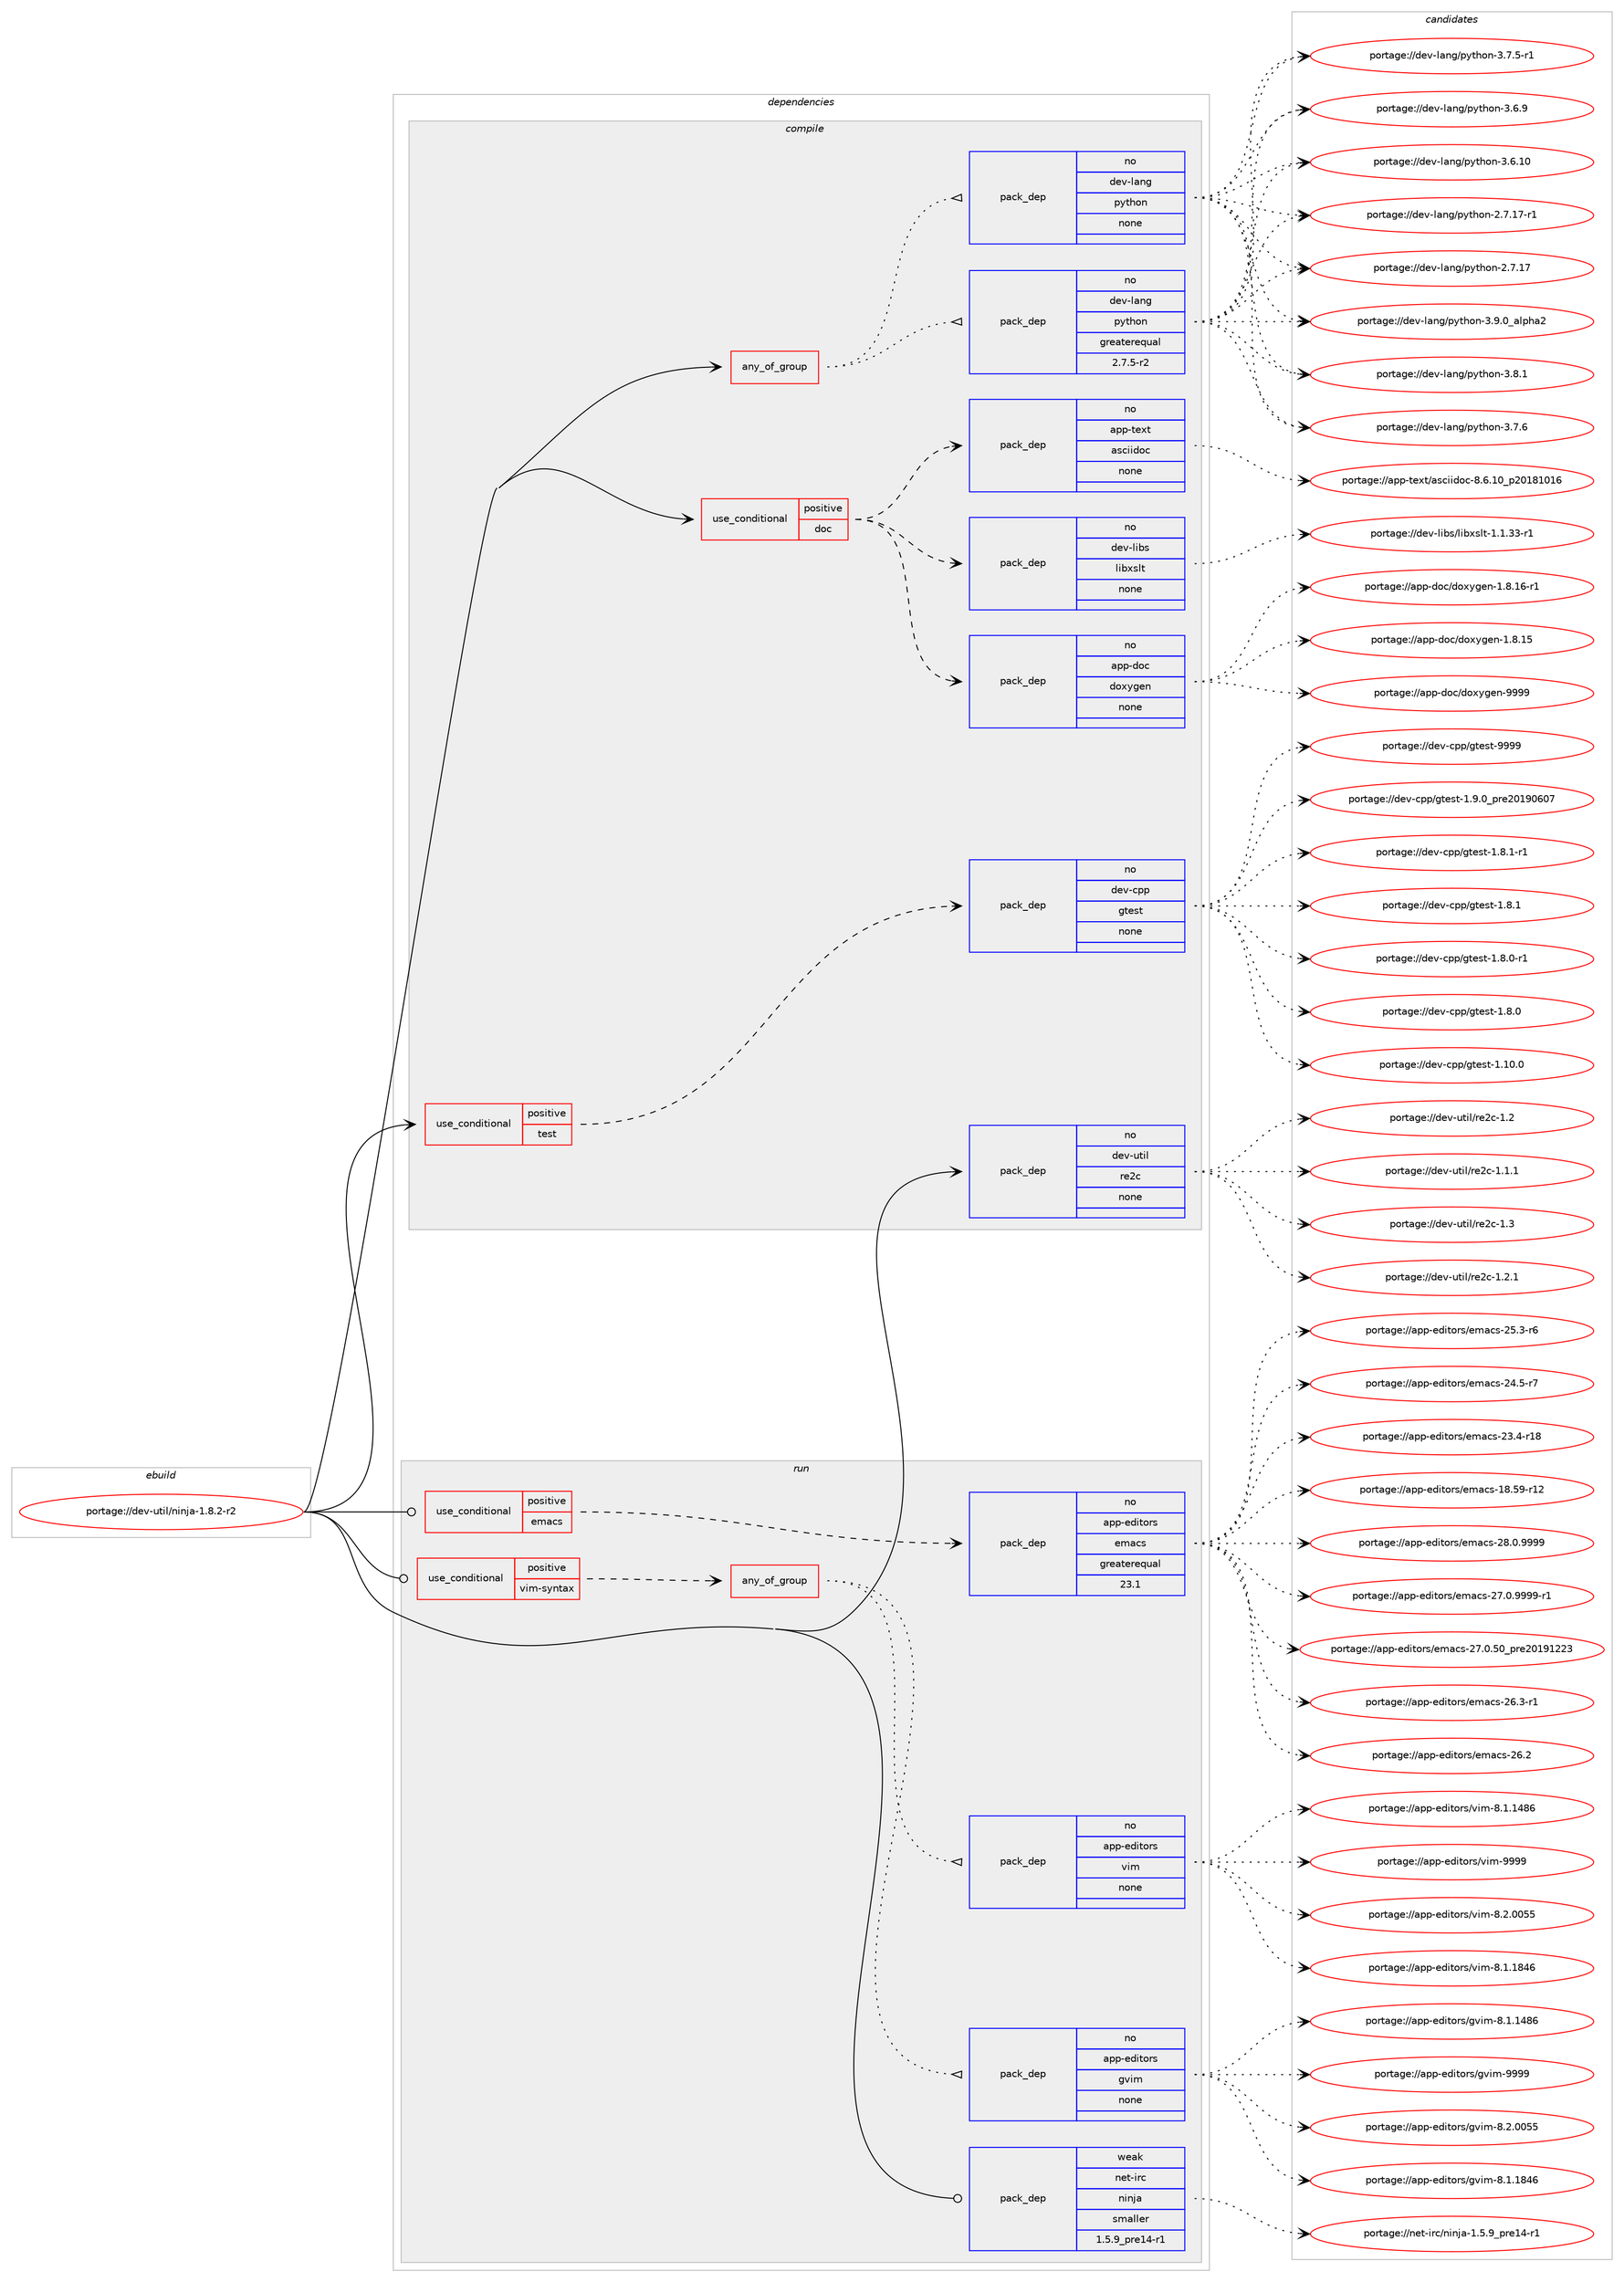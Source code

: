 digraph prolog {

# *************
# Graph options
# *************

newrank=true;
concentrate=true;
compound=true;
graph [rankdir=LR,fontname=Helvetica,fontsize=10,ranksep=1.5];#, ranksep=2.5, nodesep=0.2];
edge  [arrowhead=vee];
node  [fontname=Helvetica,fontsize=10];

# **********
# The ebuild
# **********

subgraph cluster_leftcol {
color=gray;
rank=same;
label=<<i>ebuild</i>>;
id [label="portage://dev-util/ninja-1.8.2-r2", color=red, width=4, href="../dev-util/ninja-1.8.2-r2.svg"];
}

# ****************
# The dependencies
# ****************

subgraph cluster_midcol {
color=gray;
label=<<i>dependencies</i>>;
subgraph cluster_compile {
fillcolor="#eeeeee";
style=filled;
label=<<i>compile</i>>;
subgraph any4395 {
dependency299293 [label=<<TABLE BORDER="0" CELLBORDER="1" CELLSPACING="0" CELLPADDING="4"><TR><TD CELLPADDING="10">any_of_group</TD></TR></TABLE>>, shape=none, color=red];subgraph pack232600 {
dependency299294 [label=<<TABLE BORDER="0" CELLBORDER="1" CELLSPACING="0" CELLPADDING="4" WIDTH="220"><TR><TD ROWSPAN="6" CELLPADDING="30">pack_dep</TD></TR><TR><TD WIDTH="110">no</TD></TR><TR><TD>dev-lang</TD></TR><TR><TD>python</TD></TR><TR><TD>none</TD></TR><TR><TD></TD></TR></TABLE>>, shape=none, color=blue];
}
dependency299293:e -> dependency299294:w [weight=20,style="dotted",arrowhead="oinv"];
subgraph pack232601 {
dependency299295 [label=<<TABLE BORDER="0" CELLBORDER="1" CELLSPACING="0" CELLPADDING="4" WIDTH="220"><TR><TD ROWSPAN="6" CELLPADDING="30">pack_dep</TD></TR><TR><TD WIDTH="110">no</TD></TR><TR><TD>dev-lang</TD></TR><TR><TD>python</TD></TR><TR><TD>greaterequal</TD></TR><TR><TD>2.7.5-r2</TD></TR></TABLE>>, shape=none, color=blue];
}
dependency299293:e -> dependency299295:w [weight=20,style="dotted",arrowhead="oinv"];
}
id:e -> dependency299293:w [weight=20,style="solid",arrowhead="vee"];
subgraph cond62095 {
dependency299296 [label=<<TABLE BORDER="0" CELLBORDER="1" CELLSPACING="0" CELLPADDING="4"><TR><TD ROWSPAN="3" CELLPADDING="10">use_conditional</TD></TR><TR><TD>positive</TD></TR><TR><TD>doc</TD></TR></TABLE>>, shape=none, color=red];
subgraph pack232602 {
dependency299297 [label=<<TABLE BORDER="0" CELLBORDER="1" CELLSPACING="0" CELLPADDING="4" WIDTH="220"><TR><TD ROWSPAN="6" CELLPADDING="30">pack_dep</TD></TR><TR><TD WIDTH="110">no</TD></TR><TR><TD>app-text</TD></TR><TR><TD>asciidoc</TD></TR><TR><TD>none</TD></TR><TR><TD></TD></TR></TABLE>>, shape=none, color=blue];
}
dependency299296:e -> dependency299297:w [weight=20,style="dashed",arrowhead="vee"];
subgraph pack232603 {
dependency299298 [label=<<TABLE BORDER="0" CELLBORDER="1" CELLSPACING="0" CELLPADDING="4" WIDTH="220"><TR><TD ROWSPAN="6" CELLPADDING="30">pack_dep</TD></TR><TR><TD WIDTH="110">no</TD></TR><TR><TD>app-doc</TD></TR><TR><TD>doxygen</TD></TR><TR><TD>none</TD></TR><TR><TD></TD></TR></TABLE>>, shape=none, color=blue];
}
dependency299296:e -> dependency299298:w [weight=20,style="dashed",arrowhead="vee"];
subgraph pack232604 {
dependency299299 [label=<<TABLE BORDER="0" CELLBORDER="1" CELLSPACING="0" CELLPADDING="4" WIDTH="220"><TR><TD ROWSPAN="6" CELLPADDING="30">pack_dep</TD></TR><TR><TD WIDTH="110">no</TD></TR><TR><TD>dev-libs</TD></TR><TR><TD>libxslt</TD></TR><TR><TD>none</TD></TR><TR><TD></TD></TR></TABLE>>, shape=none, color=blue];
}
dependency299296:e -> dependency299299:w [weight=20,style="dashed",arrowhead="vee"];
}
id:e -> dependency299296:w [weight=20,style="solid",arrowhead="vee"];
subgraph cond62096 {
dependency299300 [label=<<TABLE BORDER="0" CELLBORDER="1" CELLSPACING="0" CELLPADDING="4"><TR><TD ROWSPAN="3" CELLPADDING="10">use_conditional</TD></TR><TR><TD>positive</TD></TR><TR><TD>test</TD></TR></TABLE>>, shape=none, color=red];
subgraph pack232605 {
dependency299301 [label=<<TABLE BORDER="0" CELLBORDER="1" CELLSPACING="0" CELLPADDING="4" WIDTH="220"><TR><TD ROWSPAN="6" CELLPADDING="30">pack_dep</TD></TR><TR><TD WIDTH="110">no</TD></TR><TR><TD>dev-cpp</TD></TR><TR><TD>gtest</TD></TR><TR><TD>none</TD></TR><TR><TD></TD></TR></TABLE>>, shape=none, color=blue];
}
dependency299300:e -> dependency299301:w [weight=20,style="dashed",arrowhead="vee"];
}
id:e -> dependency299300:w [weight=20,style="solid",arrowhead="vee"];
subgraph pack232606 {
dependency299302 [label=<<TABLE BORDER="0" CELLBORDER="1" CELLSPACING="0" CELLPADDING="4" WIDTH="220"><TR><TD ROWSPAN="6" CELLPADDING="30">pack_dep</TD></TR><TR><TD WIDTH="110">no</TD></TR><TR><TD>dev-util</TD></TR><TR><TD>re2c</TD></TR><TR><TD>none</TD></TR><TR><TD></TD></TR></TABLE>>, shape=none, color=blue];
}
id:e -> dependency299302:w [weight=20,style="solid",arrowhead="vee"];
}
subgraph cluster_compileandrun {
fillcolor="#eeeeee";
style=filled;
label=<<i>compile and run</i>>;
}
subgraph cluster_run {
fillcolor="#eeeeee";
style=filled;
label=<<i>run</i>>;
subgraph cond62097 {
dependency299303 [label=<<TABLE BORDER="0" CELLBORDER="1" CELLSPACING="0" CELLPADDING="4"><TR><TD ROWSPAN="3" CELLPADDING="10">use_conditional</TD></TR><TR><TD>positive</TD></TR><TR><TD>emacs</TD></TR></TABLE>>, shape=none, color=red];
subgraph pack232607 {
dependency299304 [label=<<TABLE BORDER="0" CELLBORDER="1" CELLSPACING="0" CELLPADDING="4" WIDTH="220"><TR><TD ROWSPAN="6" CELLPADDING="30">pack_dep</TD></TR><TR><TD WIDTH="110">no</TD></TR><TR><TD>app-editors</TD></TR><TR><TD>emacs</TD></TR><TR><TD>greaterequal</TD></TR><TR><TD>23.1</TD></TR></TABLE>>, shape=none, color=blue];
}
dependency299303:e -> dependency299304:w [weight=20,style="dashed",arrowhead="vee"];
}
id:e -> dependency299303:w [weight=20,style="solid",arrowhead="odot"];
subgraph cond62098 {
dependency299305 [label=<<TABLE BORDER="0" CELLBORDER="1" CELLSPACING="0" CELLPADDING="4"><TR><TD ROWSPAN="3" CELLPADDING="10">use_conditional</TD></TR><TR><TD>positive</TD></TR><TR><TD>vim-syntax</TD></TR></TABLE>>, shape=none, color=red];
subgraph any4396 {
dependency299306 [label=<<TABLE BORDER="0" CELLBORDER="1" CELLSPACING="0" CELLPADDING="4"><TR><TD CELLPADDING="10">any_of_group</TD></TR></TABLE>>, shape=none, color=red];subgraph pack232608 {
dependency299307 [label=<<TABLE BORDER="0" CELLBORDER="1" CELLSPACING="0" CELLPADDING="4" WIDTH="220"><TR><TD ROWSPAN="6" CELLPADDING="30">pack_dep</TD></TR><TR><TD WIDTH="110">no</TD></TR><TR><TD>app-editors</TD></TR><TR><TD>vim</TD></TR><TR><TD>none</TD></TR><TR><TD></TD></TR></TABLE>>, shape=none, color=blue];
}
dependency299306:e -> dependency299307:w [weight=20,style="dotted",arrowhead="oinv"];
subgraph pack232609 {
dependency299308 [label=<<TABLE BORDER="0" CELLBORDER="1" CELLSPACING="0" CELLPADDING="4" WIDTH="220"><TR><TD ROWSPAN="6" CELLPADDING="30">pack_dep</TD></TR><TR><TD WIDTH="110">no</TD></TR><TR><TD>app-editors</TD></TR><TR><TD>gvim</TD></TR><TR><TD>none</TD></TR><TR><TD></TD></TR></TABLE>>, shape=none, color=blue];
}
dependency299306:e -> dependency299308:w [weight=20,style="dotted",arrowhead="oinv"];
}
dependency299305:e -> dependency299306:w [weight=20,style="dashed",arrowhead="vee"];
}
id:e -> dependency299305:w [weight=20,style="solid",arrowhead="odot"];
subgraph pack232610 {
dependency299309 [label=<<TABLE BORDER="0" CELLBORDER="1" CELLSPACING="0" CELLPADDING="4" WIDTH="220"><TR><TD ROWSPAN="6" CELLPADDING="30">pack_dep</TD></TR><TR><TD WIDTH="110">weak</TD></TR><TR><TD>net-irc</TD></TR><TR><TD>ninja</TD></TR><TR><TD>smaller</TD></TR><TR><TD>1.5.9_pre14-r1</TD></TR></TABLE>>, shape=none, color=blue];
}
id:e -> dependency299309:w [weight=20,style="solid",arrowhead="odot"];
}
}

# **************
# The candidates
# **************

subgraph cluster_choices {
rank=same;
color=gray;
label=<<i>candidates</i>>;

subgraph choice232600 {
color=black;
nodesep=1;
choice10010111845108971101034711212111610411111045514657464895971081121049750 [label="portage://dev-lang/python-3.9.0_alpha2", color=red, width=4,href="../dev-lang/python-3.9.0_alpha2.svg"];
choice100101118451089711010347112121116104111110455146564649 [label="portage://dev-lang/python-3.8.1", color=red, width=4,href="../dev-lang/python-3.8.1.svg"];
choice100101118451089711010347112121116104111110455146554654 [label="portage://dev-lang/python-3.7.6", color=red, width=4,href="../dev-lang/python-3.7.6.svg"];
choice1001011184510897110103471121211161041111104551465546534511449 [label="portage://dev-lang/python-3.7.5-r1", color=red, width=4,href="../dev-lang/python-3.7.5-r1.svg"];
choice100101118451089711010347112121116104111110455146544657 [label="portage://dev-lang/python-3.6.9", color=red, width=4,href="../dev-lang/python-3.6.9.svg"];
choice10010111845108971101034711212111610411111045514654464948 [label="portage://dev-lang/python-3.6.10", color=red, width=4,href="../dev-lang/python-3.6.10.svg"];
choice100101118451089711010347112121116104111110455046554649554511449 [label="portage://dev-lang/python-2.7.17-r1", color=red, width=4,href="../dev-lang/python-2.7.17-r1.svg"];
choice10010111845108971101034711212111610411111045504655464955 [label="portage://dev-lang/python-2.7.17", color=red, width=4,href="../dev-lang/python-2.7.17.svg"];
dependency299294:e -> choice10010111845108971101034711212111610411111045514657464895971081121049750:w [style=dotted,weight="100"];
dependency299294:e -> choice100101118451089711010347112121116104111110455146564649:w [style=dotted,weight="100"];
dependency299294:e -> choice100101118451089711010347112121116104111110455146554654:w [style=dotted,weight="100"];
dependency299294:e -> choice1001011184510897110103471121211161041111104551465546534511449:w [style=dotted,weight="100"];
dependency299294:e -> choice100101118451089711010347112121116104111110455146544657:w [style=dotted,weight="100"];
dependency299294:e -> choice10010111845108971101034711212111610411111045514654464948:w [style=dotted,weight="100"];
dependency299294:e -> choice100101118451089711010347112121116104111110455046554649554511449:w [style=dotted,weight="100"];
dependency299294:e -> choice10010111845108971101034711212111610411111045504655464955:w [style=dotted,weight="100"];
}
subgraph choice232601 {
color=black;
nodesep=1;
choice10010111845108971101034711212111610411111045514657464895971081121049750 [label="portage://dev-lang/python-3.9.0_alpha2", color=red, width=4,href="../dev-lang/python-3.9.0_alpha2.svg"];
choice100101118451089711010347112121116104111110455146564649 [label="portage://dev-lang/python-3.8.1", color=red, width=4,href="../dev-lang/python-3.8.1.svg"];
choice100101118451089711010347112121116104111110455146554654 [label="portage://dev-lang/python-3.7.6", color=red, width=4,href="../dev-lang/python-3.7.6.svg"];
choice1001011184510897110103471121211161041111104551465546534511449 [label="portage://dev-lang/python-3.7.5-r1", color=red, width=4,href="../dev-lang/python-3.7.5-r1.svg"];
choice100101118451089711010347112121116104111110455146544657 [label="portage://dev-lang/python-3.6.9", color=red, width=4,href="../dev-lang/python-3.6.9.svg"];
choice10010111845108971101034711212111610411111045514654464948 [label="portage://dev-lang/python-3.6.10", color=red, width=4,href="../dev-lang/python-3.6.10.svg"];
choice100101118451089711010347112121116104111110455046554649554511449 [label="portage://dev-lang/python-2.7.17-r1", color=red, width=4,href="../dev-lang/python-2.7.17-r1.svg"];
choice10010111845108971101034711212111610411111045504655464955 [label="portage://dev-lang/python-2.7.17", color=red, width=4,href="../dev-lang/python-2.7.17.svg"];
dependency299295:e -> choice10010111845108971101034711212111610411111045514657464895971081121049750:w [style=dotted,weight="100"];
dependency299295:e -> choice100101118451089711010347112121116104111110455146564649:w [style=dotted,weight="100"];
dependency299295:e -> choice100101118451089711010347112121116104111110455146554654:w [style=dotted,weight="100"];
dependency299295:e -> choice1001011184510897110103471121211161041111104551465546534511449:w [style=dotted,weight="100"];
dependency299295:e -> choice100101118451089711010347112121116104111110455146544657:w [style=dotted,weight="100"];
dependency299295:e -> choice10010111845108971101034711212111610411111045514654464948:w [style=dotted,weight="100"];
dependency299295:e -> choice100101118451089711010347112121116104111110455046554649554511449:w [style=dotted,weight="100"];
dependency299295:e -> choice10010111845108971101034711212111610411111045504655464955:w [style=dotted,weight="100"];
}
subgraph choice232602 {
color=black;
nodesep=1;
choice97112112451161011201164797115991051051001119945564654464948951125048495649484954 [label="portage://app-text/asciidoc-8.6.10_p20181016", color=red, width=4,href="../app-text/asciidoc-8.6.10_p20181016.svg"];
dependency299297:e -> choice97112112451161011201164797115991051051001119945564654464948951125048495649484954:w [style=dotted,weight="100"];
}
subgraph choice232603 {
color=black;
nodesep=1;
choice971121124510011199471001111201211031011104557575757 [label="portage://app-doc/doxygen-9999", color=red, width=4,href="../app-doc/doxygen-9999.svg"];
choice97112112451001119947100111120121103101110454946564649544511449 [label="portage://app-doc/doxygen-1.8.16-r1", color=red, width=4,href="../app-doc/doxygen-1.8.16-r1.svg"];
choice9711211245100111994710011112012110310111045494656464953 [label="portage://app-doc/doxygen-1.8.15", color=red, width=4,href="../app-doc/doxygen-1.8.15.svg"];
dependency299298:e -> choice971121124510011199471001111201211031011104557575757:w [style=dotted,weight="100"];
dependency299298:e -> choice97112112451001119947100111120121103101110454946564649544511449:w [style=dotted,weight="100"];
dependency299298:e -> choice9711211245100111994710011112012110310111045494656464953:w [style=dotted,weight="100"];
}
subgraph choice232604 {
color=black;
nodesep=1;
choice10010111845108105981154710810598120115108116454946494651514511449 [label="portage://dev-libs/libxslt-1.1.33-r1", color=red, width=4,href="../dev-libs/libxslt-1.1.33-r1.svg"];
dependency299299:e -> choice10010111845108105981154710810598120115108116454946494651514511449:w [style=dotted,weight="100"];
}
subgraph choice232605 {
color=black;
nodesep=1;
choice1001011184599112112471031161011151164557575757 [label="portage://dev-cpp/gtest-9999", color=red, width=4,href="../dev-cpp/gtest-9999.svg"];
choice100101118459911211247103116101115116454946574648951121141015048495748544855 [label="portage://dev-cpp/gtest-1.9.0_pre20190607", color=red, width=4,href="../dev-cpp/gtest-1.9.0_pre20190607.svg"];
choice1001011184599112112471031161011151164549465646494511449 [label="portage://dev-cpp/gtest-1.8.1-r1", color=red, width=4,href="../dev-cpp/gtest-1.8.1-r1.svg"];
choice100101118459911211247103116101115116454946564649 [label="portage://dev-cpp/gtest-1.8.1", color=red, width=4,href="../dev-cpp/gtest-1.8.1.svg"];
choice1001011184599112112471031161011151164549465646484511449 [label="portage://dev-cpp/gtest-1.8.0-r1", color=red, width=4,href="../dev-cpp/gtest-1.8.0-r1.svg"];
choice100101118459911211247103116101115116454946564648 [label="portage://dev-cpp/gtest-1.8.0", color=red, width=4,href="../dev-cpp/gtest-1.8.0.svg"];
choice10010111845991121124710311610111511645494649484648 [label="portage://dev-cpp/gtest-1.10.0", color=red, width=4,href="../dev-cpp/gtest-1.10.0.svg"];
dependency299301:e -> choice1001011184599112112471031161011151164557575757:w [style=dotted,weight="100"];
dependency299301:e -> choice100101118459911211247103116101115116454946574648951121141015048495748544855:w [style=dotted,weight="100"];
dependency299301:e -> choice1001011184599112112471031161011151164549465646494511449:w [style=dotted,weight="100"];
dependency299301:e -> choice100101118459911211247103116101115116454946564649:w [style=dotted,weight="100"];
dependency299301:e -> choice1001011184599112112471031161011151164549465646484511449:w [style=dotted,weight="100"];
dependency299301:e -> choice100101118459911211247103116101115116454946564648:w [style=dotted,weight="100"];
dependency299301:e -> choice10010111845991121124710311610111511645494649484648:w [style=dotted,weight="100"];
}
subgraph choice232606 {
color=black;
nodesep=1;
choice1001011184511711610510847114101509945494651 [label="portage://dev-util/re2c-1.3", color=red, width=4,href="../dev-util/re2c-1.3.svg"];
choice10010111845117116105108471141015099454946504649 [label="portage://dev-util/re2c-1.2.1", color=red, width=4,href="../dev-util/re2c-1.2.1.svg"];
choice1001011184511711610510847114101509945494650 [label="portage://dev-util/re2c-1.2", color=red, width=4,href="../dev-util/re2c-1.2.svg"];
choice10010111845117116105108471141015099454946494649 [label="portage://dev-util/re2c-1.1.1", color=red, width=4,href="../dev-util/re2c-1.1.1.svg"];
dependency299302:e -> choice1001011184511711610510847114101509945494651:w [style=dotted,weight="100"];
dependency299302:e -> choice10010111845117116105108471141015099454946504649:w [style=dotted,weight="100"];
dependency299302:e -> choice1001011184511711610510847114101509945494650:w [style=dotted,weight="100"];
dependency299302:e -> choice10010111845117116105108471141015099454946494649:w [style=dotted,weight="100"];
}
subgraph choice232607 {
color=black;
nodesep=1;
choice971121124510110010511611111411547101109979911545505646484657575757 [label="portage://app-editors/emacs-28.0.9999", color=red, width=4,href="../app-editors/emacs-28.0.9999.svg"];
choice9711211245101100105116111114115471011099799115455055464846575757574511449 [label="portage://app-editors/emacs-27.0.9999-r1", color=red, width=4,href="../app-editors/emacs-27.0.9999-r1.svg"];
choice97112112451011001051161111141154710110997991154550554648465348951121141015048495749505051 [label="portage://app-editors/emacs-27.0.50_pre20191223", color=red, width=4,href="../app-editors/emacs-27.0.50_pre20191223.svg"];
choice971121124510110010511611111411547101109979911545505446514511449 [label="portage://app-editors/emacs-26.3-r1", color=red, width=4,href="../app-editors/emacs-26.3-r1.svg"];
choice97112112451011001051161111141154710110997991154550544650 [label="portage://app-editors/emacs-26.2", color=red, width=4,href="../app-editors/emacs-26.2.svg"];
choice971121124510110010511611111411547101109979911545505346514511454 [label="portage://app-editors/emacs-25.3-r6", color=red, width=4,href="../app-editors/emacs-25.3-r6.svg"];
choice971121124510110010511611111411547101109979911545505246534511455 [label="portage://app-editors/emacs-24.5-r7", color=red, width=4,href="../app-editors/emacs-24.5-r7.svg"];
choice97112112451011001051161111141154710110997991154550514652451144956 [label="portage://app-editors/emacs-23.4-r18", color=red, width=4,href="../app-editors/emacs-23.4-r18.svg"];
choice9711211245101100105116111114115471011099799115454956465357451144950 [label="portage://app-editors/emacs-18.59-r12", color=red, width=4,href="../app-editors/emacs-18.59-r12.svg"];
dependency299304:e -> choice971121124510110010511611111411547101109979911545505646484657575757:w [style=dotted,weight="100"];
dependency299304:e -> choice9711211245101100105116111114115471011099799115455055464846575757574511449:w [style=dotted,weight="100"];
dependency299304:e -> choice97112112451011001051161111141154710110997991154550554648465348951121141015048495749505051:w [style=dotted,weight="100"];
dependency299304:e -> choice971121124510110010511611111411547101109979911545505446514511449:w [style=dotted,weight="100"];
dependency299304:e -> choice97112112451011001051161111141154710110997991154550544650:w [style=dotted,weight="100"];
dependency299304:e -> choice971121124510110010511611111411547101109979911545505346514511454:w [style=dotted,weight="100"];
dependency299304:e -> choice971121124510110010511611111411547101109979911545505246534511455:w [style=dotted,weight="100"];
dependency299304:e -> choice97112112451011001051161111141154710110997991154550514652451144956:w [style=dotted,weight="100"];
dependency299304:e -> choice9711211245101100105116111114115471011099799115454956465357451144950:w [style=dotted,weight="100"];
}
subgraph choice232608 {
color=black;
nodesep=1;
choice9711211245101100105116111114115471181051094557575757 [label="portage://app-editors/vim-9999", color=red, width=4,href="../app-editors/vim-9999.svg"];
choice971121124510110010511611111411547118105109455646504648485353 [label="portage://app-editors/vim-8.2.0055", color=red, width=4,href="../app-editors/vim-8.2.0055.svg"];
choice971121124510110010511611111411547118105109455646494649565254 [label="portage://app-editors/vim-8.1.1846", color=red, width=4,href="../app-editors/vim-8.1.1846.svg"];
choice971121124510110010511611111411547118105109455646494649525654 [label="portage://app-editors/vim-8.1.1486", color=red, width=4,href="../app-editors/vim-8.1.1486.svg"];
dependency299307:e -> choice9711211245101100105116111114115471181051094557575757:w [style=dotted,weight="100"];
dependency299307:e -> choice971121124510110010511611111411547118105109455646504648485353:w [style=dotted,weight="100"];
dependency299307:e -> choice971121124510110010511611111411547118105109455646494649565254:w [style=dotted,weight="100"];
dependency299307:e -> choice971121124510110010511611111411547118105109455646494649525654:w [style=dotted,weight="100"];
}
subgraph choice232609 {
color=black;
nodesep=1;
choice9711211245101100105116111114115471031181051094557575757 [label="portage://app-editors/gvim-9999", color=red, width=4,href="../app-editors/gvim-9999.svg"];
choice971121124510110010511611111411547103118105109455646504648485353 [label="portage://app-editors/gvim-8.2.0055", color=red, width=4,href="../app-editors/gvim-8.2.0055.svg"];
choice971121124510110010511611111411547103118105109455646494649565254 [label="portage://app-editors/gvim-8.1.1846", color=red, width=4,href="../app-editors/gvim-8.1.1846.svg"];
choice971121124510110010511611111411547103118105109455646494649525654 [label="portage://app-editors/gvim-8.1.1486", color=red, width=4,href="../app-editors/gvim-8.1.1486.svg"];
dependency299308:e -> choice9711211245101100105116111114115471031181051094557575757:w [style=dotted,weight="100"];
dependency299308:e -> choice971121124510110010511611111411547103118105109455646504648485353:w [style=dotted,weight="100"];
dependency299308:e -> choice971121124510110010511611111411547103118105109455646494649565254:w [style=dotted,weight="100"];
dependency299308:e -> choice971121124510110010511611111411547103118105109455646494649525654:w [style=dotted,weight="100"];
}
subgraph choice232610 {
color=black;
nodesep=1;
choice110101116451051149947110105110106974549465346579511211410149524511449 [label="portage://net-irc/ninja-1.5.9_pre14-r1", color=red, width=4,href="../net-irc/ninja-1.5.9_pre14-r1.svg"];
dependency299309:e -> choice110101116451051149947110105110106974549465346579511211410149524511449:w [style=dotted,weight="100"];
}
}

}
